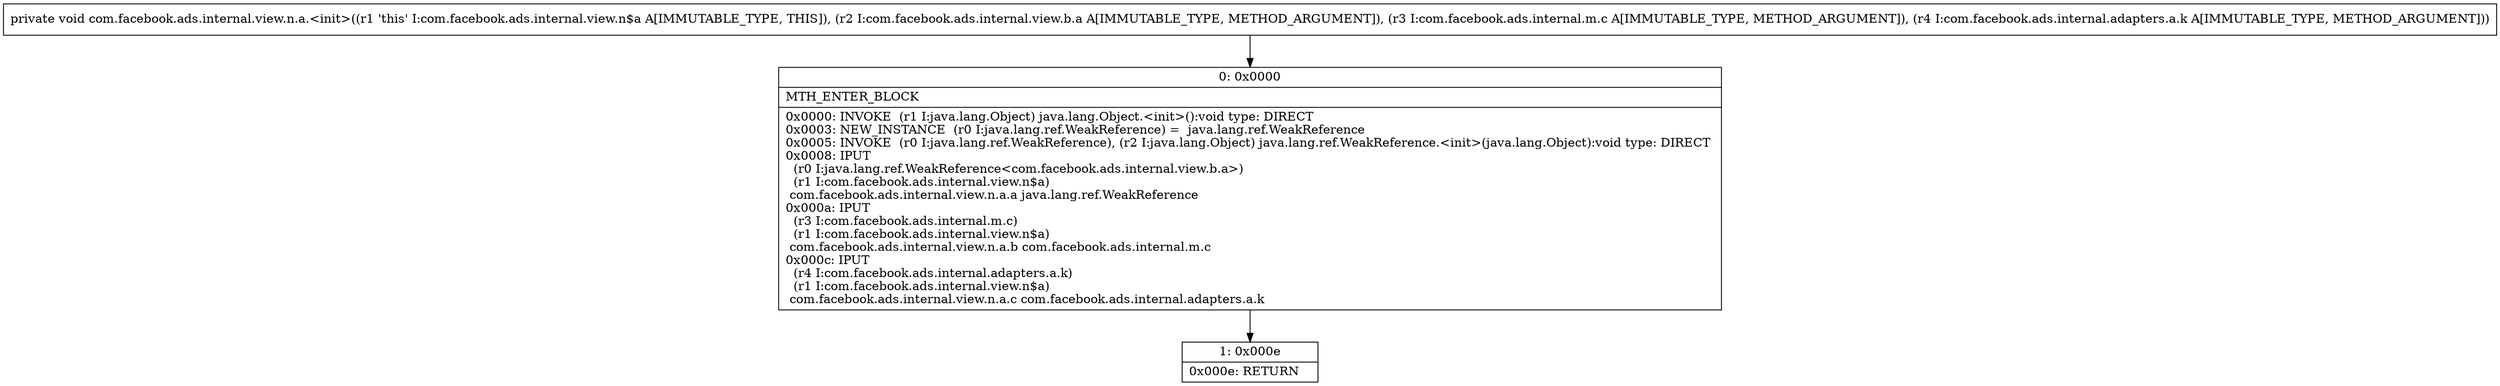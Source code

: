 digraph "CFG forcom.facebook.ads.internal.view.n.a.\<init\>(Lcom\/facebook\/ads\/internal\/view\/b\/a;Lcom\/facebook\/ads\/internal\/m\/c;Lcom\/facebook\/ads\/internal\/adapters\/a\/k;)V" {
Node_0 [shape=record,label="{0\:\ 0x0000|MTH_ENTER_BLOCK\l|0x0000: INVOKE  (r1 I:java.lang.Object) java.lang.Object.\<init\>():void type: DIRECT \l0x0003: NEW_INSTANCE  (r0 I:java.lang.ref.WeakReference) =  java.lang.ref.WeakReference \l0x0005: INVOKE  (r0 I:java.lang.ref.WeakReference), (r2 I:java.lang.Object) java.lang.ref.WeakReference.\<init\>(java.lang.Object):void type: DIRECT \l0x0008: IPUT  \l  (r0 I:java.lang.ref.WeakReference\<com.facebook.ads.internal.view.b.a\>)\l  (r1 I:com.facebook.ads.internal.view.n$a)\l com.facebook.ads.internal.view.n.a.a java.lang.ref.WeakReference \l0x000a: IPUT  \l  (r3 I:com.facebook.ads.internal.m.c)\l  (r1 I:com.facebook.ads.internal.view.n$a)\l com.facebook.ads.internal.view.n.a.b com.facebook.ads.internal.m.c \l0x000c: IPUT  \l  (r4 I:com.facebook.ads.internal.adapters.a.k)\l  (r1 I:com.facebook.ads.internal.view.n$a)\l com.facebook.ads.internal.view.n.a.c com.facebook.ads.internal.adapters.a.k \l}"];
Node_1 [shape=record,label="{1\:\ 0x000e|0x000e: RETURN   \l}"];
MethodNode[shape=record,label="{private void com.facebook.ads.internal.view.n.a.\<init\>((r1 'this' I:com.facebook.ads.internal.view.n$a A[IMMUTABLE_TYPE, THIS]), (r2 I:com.facebook.ads.internal.view.b.a A[IMMUTABLE_TYPE, METHOD_ARGUMENT]), (r3 I:com.facebook.ads.internal.m.c A[IMMUTABLE_TYPE, METHOD_ARGUMENT]), (r4 I:com.facebook.ads.internal.adapters.a.k A[IMMUTABLE_TYPE, METHOD_ARGUMENT])) }"];
MethodNode -> Node_0;
Node_0 -> Node_1;
}

